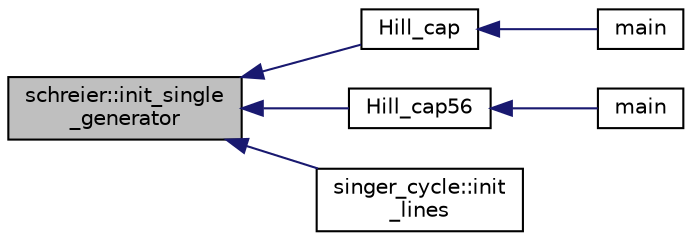 digraph "schreier::init_single_generator"
{
  edge [fontname="Helvetica",fontsize="10",labelfontname="Helvetica",labelfontsize="10"];
  node [fontname="Helvetica",fontsize="10",shape=record];
  rankdir="LR";
  Node2650 [label="schreier::init_single\l_generator",height=0.2,width=0.4,color="black", fillcolor="grey75", style="filled", fontcolor="black"];
  Node2650 -> Node2651 [dir="back",color="midnightblue",fontsize="10",style="solid",fontname="Helvetica"];
  Node2651 [label="Hill_cap",height=0.2,width=0.4,color="black", fillcolor="white", style="filled",URL="$da/d28/hill_8_c.html#a7c2543fe497e681d4b492b16ea7f933e"];
  Node2651 -> Node2652 [dir="back",color="midnightblue",fontsize="10",style="solid",fontname="Helvetica"];
  Node2652 [label="main",height=0.2,width=0.4,color="black", fillcolor="white", style="filled",URL="$da/d28/hill_8_c.html#a217dbf8b442f20279ea00b898af96f52"];
  Node2650 -> Node2653 [dir="back",color="midnightblue",fontsize="10",style="solid",fontname="Helvetica"];
  Node2653 [label="Hill_cap56",height=0.2,width=0.4,color="black", fillcolor="white", style="filled",URL="$df/d74/tl__geometry_8h.html#ad7fc0ff2bf8455ab25e170c6930047a6"];
  Node2653 -> Node2654 [dir="back",color="midnightblue",fontsize="10",style="solid",fontname="Helvetica"];
  Node2654 [label="main",height=0.2,width=0.4,color="black", fillcolor="white", style="filled",URL="$d4/d6e/make__something_8_c.html#a217dbf8b442f20279ea00b898af96f52"];
  Node2650 -> Node2655 [dir="back",color="midnightblue",fontsize="10",style="solid",fontname="Helvetica"];
  Node2655 [label="singer_cycle::init\l_lines",height=0.2,width=0.4,color="black", fillcolor="white", style="filled",URL="$d8/d13/classsinger__cycle.html#a817cbf613596d5db2cf5e926db8fa328"];
}
